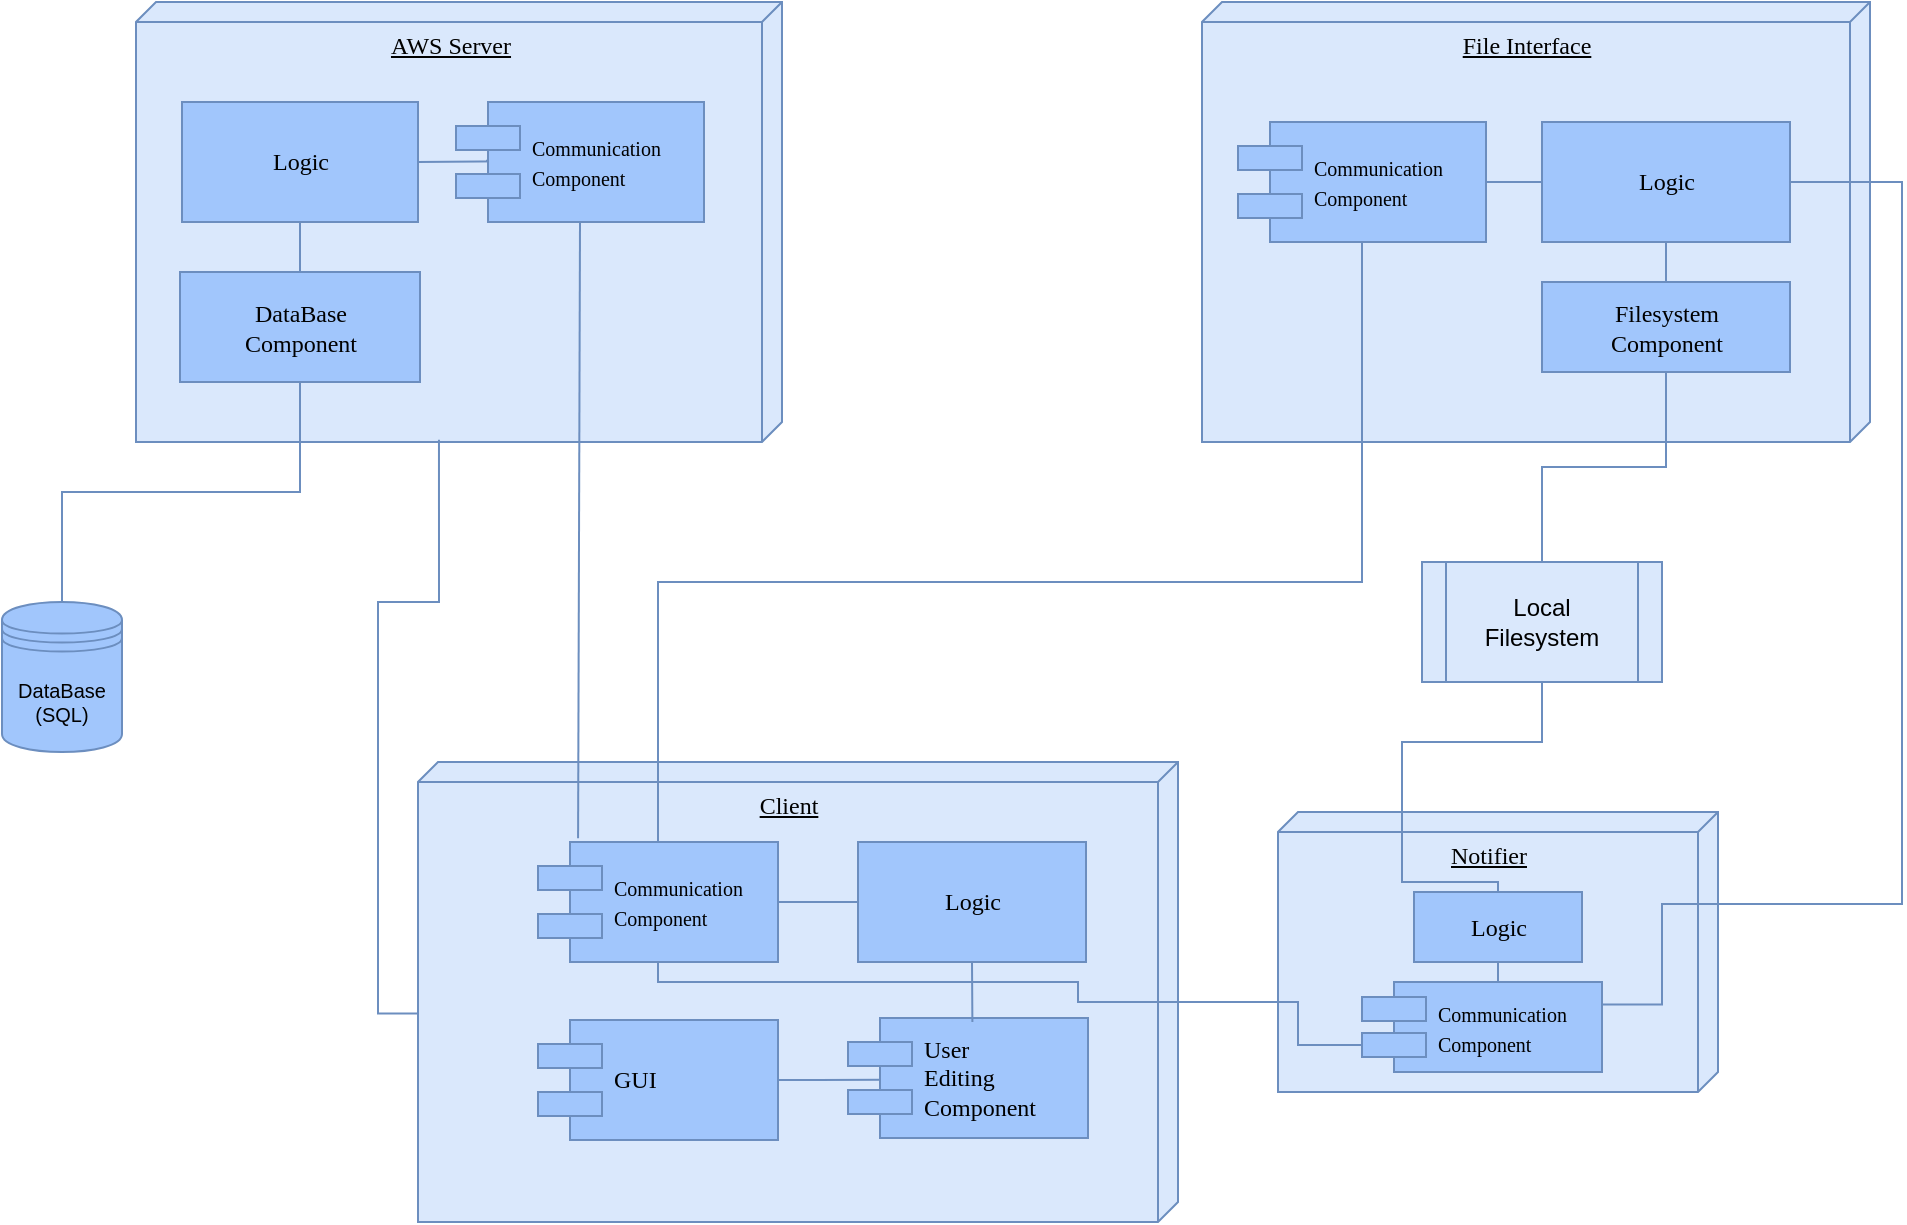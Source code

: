 <mxfile version="20.4.0" type="device"><diagram name="Page-1" id="5f0bae14-7c28-e335-631c-24af17079c00"><mxGraphModel dx="1156" dy="680" grid="1" gridSize="10" guides="1" tooltips="1" connect="1" arrows="1" fold="1" page="1" pageScale="1" pageWidth="1100" pageHeight="850" background="none" math="0" shadow="0"><root><mxCell id="0"/><mxCell id="1" parent="0"/><mxCell id="HKKm5dkyxGH1YyKjeUcj-19" value="Notifier" style="verticalAlign=top;align=center;spacingTop=8;spacingLeft=2;spacingRight=12;shape=cube;size=10;direction=south;fontStyle=4;html=1;rounded=0;shadow=0;comic=0;labelBackgroundColor=none;strokeWidth=1;fontFamily=Verdana;fontSize=12;enumerate=0;backgroundOutline=0;metaEdit=0;fixDash=0;snapToPoint=1;fillColor=#dae8fc;strokeColor=#6c8ebf;" parent="1" vertex="1"><mxGeometry x="678" y="475" width="220" height="140" as="geometry"/></mxCell><mxCell id="39150e848f15840c-1" value="AWS Server" style="verticalAlign=top;align=center;spacingTop=8;spacingLeft=2;spacingRight=12;shape=cube;size=10;direction=south;fontStyle=4;html=1;rounded=0;shadow=0;comic=0;labelBackgroundColor=none;strokeWidth=1;fontFamily=Verdana;fontSize=12;enumerate=0;backgroundOutline=0;metaEdit=0;fixDash=0;snapToPoint=1;fillColor=#dae8fc;strokeColor=#6c8ebf;" parent="1" vertex="1"><mxGeometry x="107" y="70" width="323" height="220" as="geometry"/></mxCell><mxCell id="39150e848f15840c-2" value="File Interface" style="verticalAlign=top;align=center;spacingTop=8;spacingLeft=2;spacingRight=12;shape=cube;size=10;direction=south;fontStyle=4;html=1;rounded=0;shadow=0;comic=0;labelBackgroundColor=none;strokeWidth=1;fontFamily=Verdana;fontSize=12;enumerate=0;backgroundOutline=0;metaEdit=0;fixDash=0;snapToPoint=1;fillColor=#dae8fc;strokeColor=#6c8ebf;" parent="1" vertex="1"><mxGeometry x="640" y="70" width="334" height="220" as="geometry"/></mxCell><mxCell id="rZCi52F1RS7Dgth_Ieh5-77" style="edgeStyle=orthogonalEdgeStyle;rounded=0;comic=0;orthogonalLoop=1;jettySize=auto;html=1;entryX=0.995;entryY=0.531;entryDx=0;entryDy=0;entryPerimeter=0;fontSize=10;startArrow=none;startFill=0;endArrow=none;endFill=0;exitX=0.547;exitY=1;exitDx=0;exitDy=0;exitPerimeter=0;fillColor=#dae8fc;strokeColor=#6c8ebf;" parent="1" source="39150e848f15840c-3" target="39150e848f15840c-1" edge="1"><mxGeometry relative="1" as="geometry"/></mxCell><mxCell id="39150e848f15840c-3" value="Client" style="verticalAlign=top;align=center;spacingTop=8;spacingLeft=2;spacingRight=12;shape=cube;size=10;direction=south;fontStyle=4;html=1;rounded=0;shadow=0;comic=0;labelBackgroundColor=none;strokeWidth=1;fontFamily=Verdana;fontSize=12;enumerate=0;backgroundOutline=0;metaEdit=0;fixDash=0;snapToPoint=1;fillColor=#dae8fc;strokeColor=#6c8ebf;" parent="1" vertex="1"><mxGeometry x="248" y="450" width="380" height="230" as="geometry"/></mxCell><mxCell id="rZCi52F1RS7Dgth_Ieh5-66" style="edgeStyle=orthogonalEdgeStyle;rounded=0;comic=0;orthogonalLoop=1;jettySize=auto;html=1;entryX=1;entryY=0.5;entryDx=0;entryDy=0;fontSize=10;startArrow=none;startFill=0;endArrow=none;endFill=0;exitX=0.121;exitY=0.489;exitDx=0;exitDy=0;fillColor=#dae8fc;strokeColor=#6c8ebf;exitPerimeter=0;" parent="1" source="39150e848f15840c-5" target="rZCi52F1RS7Dgth_Ieh5-12" edge="1"><mxGeometry relative="1" as="geometry"><Array as="points"><mxPoint x="329" y="149"/></Array></mxGeometry></mxCell><mxCell id="39150e848f15840c-5" value="&lt;font style=&quot;font-size: 10px;&quot;&gt;Communication&lt;br&gt;Component&lt;br&gt;&lt;/font&gt;" style="shape=component;align=left;spacingLeft=36;rounded=0;shadow=0;comic=0;labelBackgroundColor=none;strokeWidth=1;fontFamily=Verdana;fontSize=12;html=1;enumerate=0;backgroundOutline=0;metaEdit=0;fixDash=0;snapToPoint=1;fillColor=#A1C6FC;strokeColor=#6c8ebf;" parent="1" vertex="1"><mxGeometry x="267" y="120" width="124" height="60" as="geometry"/></mxCell><mxCell id="rZCi52F1RS7Dgth_Ieh5-72" style="edgeStyle=orthogonalEdgeStyle;rounded=1;comic=0;orthogonalLoop=1;jettySize=auto;html=1;entryX=0;entryY=0.5;entryDx=0;entryDy=0;fontSize=10;startArrow=none;startFill=0;endArrow=none;endFill=0;fillColor=#dae8fc;strokeColor=#6c8ebf;" parent="1" source="39150e848f15840c-7" target="rZCi52F1RS7Dgth_Ieh5-70" edge="1"><mxGeometry relative="1" as="geometry"/></mxCell><mxCell id="39150e848f15840c-7" value="&lt;span style=&quot;font-size: 10px;&quot;&gt;Communication&lt;/span&gt;&lt;br style=&quot;font-size: 10px;&quot;&gt;&lt;span style=&quot;font-size: 10px;&quot;&gt;Component&lt;/span&gt;" style="shape=component;align=left;spacingLeft=36;rounded=0;shadow=0;comic=0;labelBackgroundColor=none;strokeWidth=1;fontFamily=Verdana;fontSize=12;html=1;enumerate=0;backgroundOutline=0;metaEdit=0;fixDash=0;snapToPoint=1;fillColor=#A1C6FC;strokeColor=#6c8ebf;" parent="1" vertex="1"><mxGeometry x="658" y="130" width="124" height="60" as="geometry"/></mxCell><mxCell id="rZCi52F1RS7Dgth_Ieh5-71" style="edgeStyle=orthogonalEdgeStyle;rounded=0;comic=0;orthogonalLoop=1;jettySize=auto;html=1;entryX=0.5;entryY=1;entryDx=0;entryDy=0;fontSize=10;startArrow=none;startFill=0;endArrow=none;endFill=0;fillColor=#dae8fc;strokeColor=#6c8ebf;" parent="1" source="39150e848f15840c-8" target="rZCi52F1RS7Dgth_Ieh5-70" edge="1"><mxGeometry relative="1" as="geometry"/></mxCell><mxCell id="HKKm5dkyxGH1YyKjeUcj-3" style="edgeStyle=orthogonalEdgeStyle;rounded=0;orthogonalLoop=1;jettySize=auto;html=1;entryX=0.5;entryY=0;entryDx=0;entryDy=0;endArrow=none;endFill=0;strokeColor=#6c8ebf;fillColor=#dae8fc;" parent="1" source="39150e848f15840c-8" target="HKKm5dkyxGH1YyKjeUcj-17" edge="1"><mxGeometry relative="1" as="geometry"><mxPoint x="823.77" y="310" as="targetPoint"/></mxGeometry></mxCell><mxCell id="39150e848f15840c-8" value="Filesystem &lt;br&gt;Component" style="html=1;rounded=0;shadow=0;comic=0;labelBackgroundColor=none;strokeWidth=1;fontFamily=Verdana;fontSize=12;align=center;enumerate=0;backgroundOutline=0;metaEdit=0;fixDash=0;snapToPoint=1;fillColor=#A1C6FC;strokeColor=#6c8ebf;" parent="1" vertex="1"><mxGeometry x="810" y="210" width="124" height="45" as="geometry"/></mxCell><mxCell id="rZCi52F1RS7Dgth_Ieh5-81" style="edgeStyle=orthogonalEdgeStyle;rounded=0;comic=0;orthogonalLoop=1;jettySize=auto;html=1;entryX=0;entryY=0.5;entryDx=0;entryDy=0;fontSize=10;startArrow=none;startFill=0;endArrow=none;endFill=0;fillColor=#dae8fc;strokeColor=#6c8ebf;" parent="1" source="39150e848f15840c-10" target="rZCi52F1RS7Dgth_Ieh5-15" edge="1"><mxGeometry relative="1" as="geometry"><Array as="points"/></mxGeometry></mxCell><mxCell id="HKKm5dkyxGH1YyKjeUcj-27" style="edgeStyle=orthogonalEdgeStyle;rounded=0;orthogonalLoop=1;jettySize=auto;html=1;entryX=0;entryY=0.7;entryDx=0;entryDy=0;strokeColor=#6c8ebf;endArrow=none;endFill=0;fillColor=#dae8fc;" parent="1" source="39150e848f15840c-10" target="HKKm5dkyxGH1YyKjeUcj-24" edge="1"><mxGeometry relative="1" as="geometry"><Array as="points"><mxPoint x="368" y="560"/><mxPoint x="578" y="560"/><mxPoint x="578" y="570"/><mxPoint x="688" y="570"/><mxPoint x="688" y="592"/></Array></mxGeometry></mxCell><mxCell id="39150e848f15840c-10" value="&lt;span style=&quot;font-size: 10px;&quot;&gt;Communication&lt;/span&gt;&lt;br style=&quot;font-size: 10px;&quot;&gt;&lt;span style=&quot;font-size: 10px;&quot;&gt;Component&lt;/span&gt;" style="shape=component;align=left;spacingLeft=36;rounded=0;shadow=0;comic=0;labelBackgroundColor=none;strokeWidth=1;fontFamily=Verdana;fontSize=12;html=1;enumerate=0;backgroundOutline=0;metaEdit=0;fixDash=0;snapToPoint=1;fillColor=#A1C6FC;strokeColor=#6c8ebf;" parent="1" vertex="1"><mxGeometry x="308" y="490" width="120" height="60" as="geometry"/></mxCell><mxCell id="39150e848f15840c-11" style="edgeStyle=none;rounded=0;html=1;labelBackgroundColor=none;startArrow=none;startFill=0;startSize=8;endArrow=none;endFill=0;endSize=16;fontFamily=Verdana;fontSize=12;entryX=0.5;entryY=1;entryDx=0;entryDy=0;comic=0;enumerate=0;backgroundOutline=0;metaEdit=0;fixDash=0;snapToPoint=1;exitX=0.167;exitY=-0.031;exitDx=0;exitDy=0;fillColor=#dae8fc;strokeColor=#6c8ebf;exitPerimeter=0;" parent="1" source="39150e848f15840c-10" target="39150e848f15840c-5" edge="1"><mxGeometry relative="1" as="geometry"><mxPoint x="357.414" y="248.925" as="targetPoint"/><Array as="points"/></mxGeometry></mxCell><mxCell id="HKKm5dkyxGH1YyKjeUcj-1" style="edgeStyle=orthogonalEdgeStyle;rounded=0;orthogonalLoop=1;jettySize=auto;html=1;entryX=0.141;entryY=0.514;entryDx=0;entryDy=0;entryPerimeter=0;endArrow=none;endFill=0;fillColor=#dae8fc;strokeColor=#6c8ebf;" parent="1" source="rZCi52F1RS7Dgth_Ieh5-1" target="rZCi52F1RS7Dgth_Ieh5-3" edge="1"><mxGeometry relative="1" as="geometry"/></mxCell><mxCell id="rZCi52F1RS7Dgth_Ieh5-1" value="GUI" style="shape=component;align=left;spacingLeft=36;rounded=0;shadow=0;comic=0;labelBackgroundColor=none;strokeWidth=1;fontFamily=Verdana;fontSize=12;html=1;enumerate=0;backgroundOutline=0;metaEdit=0;fixDash=0;snapToPoint=1;fillColor=#A1C6FC;strokeColor=#6c8ebf;" parent="1" vertex="1"><mxGeometry x="308" y="579" width="120" height="60" as="geometry"/></mxCell><mxCell id="rZCi52F1RS7Dgth_Ieh5-3" value="&lt;font style=&quot;font-size: 12px;&quot;&gt;User&lt;br&gt;Editing&lt;br&gt;Component&lt;/font&gt;" style="shape=component;align=left;spacingLeft=36;rounded=0;shadow=0;comic=0;labelBackgroundColor=none;strokeWidth=1;fontFamily=Verdana;fontSize=12;html=1;enumerate=0;backgroundOutline=0;metaEdit=0;fixDash=0;snapToPoint=1;fillColor=#A1C6FC;strokeColor=#6c8ebf;" parent="1" vertex="1"><mxGeometry x="463" y="578" width="120" height="60" as="geometry"/></mxCell><mxCell id="rZCi52F1RS7Dgth_Ieh5-7" style="edgeStyle=none;rounded=0;html=1;labelBackgroundColor=none;startArrow=none;startFill=0;startSize=8;endArrow=none;endFill=0;endSize=16;fontFamily=Verdana;fontSize=12;exitX=0.5;exitY=0;exitDx=0;exitDy=0;entryX=0.5;entryY=1;entryDx=0;entryDy=0;comic=0;enumerate=0;backgroundOutline=0;metaEdit=0;fixDash=0;snapToPoint=1;fillColor=#dae8fc;strokeColor=#6c8ebf;" parent="1" source="39150e848f15840c-10" target="39150e848f15840c-7" edge="1"><mxGeometry relative="1" as="geometry"><mxPoint x="600.86" y="450.21" as="sourcePoint"/><mxPoint x="713.635" y="237.17" as="targetPoint"/><Array as="points"><mxPoint x="368" y="360"/><mxPoint x="720" y="360"/></Array></mxGeometry></mxCell><mxCell id="rZCi52F1RS7Dgth_Ieh5-78" style="edgeStyle=orthogonalEdgeStyle;rounded=0;comic=0;orthogonalLoop=1;jettySize=auto;html=1;entryX=0.5;entryY=0;entryDx=0;entryDy=0;fontSize=10;startArrow=none;startFill=0;endArrow=none;endFill=0;fillColor=#dae8fc;strokeColor=#6c8ebf;exitX=0.5;exitY=1;exitDx=0;exitDy=0;" parent="1" source="naMTpbB8H9xdrdKk1ZoW-1" target="rZCi52F1RS7Dgth_Ieh5-75" edge="1"><mxGeometry relative="1" as="geometry"><mxPoint x="120" y="330" as="sourcePoint"/></mxGeometry></mxCell><mxCell id="naMTpbB8H9xdrdKk1ZoW-2" style="edgeStyle=orthogonalEdgeStyle;rounded=0;orthogonalLoop=1;jettySize=auto;html=1;entryX=0.5;entryY=0;entryDx=0;entryDy=0;fillColor=#dae8fc;strokeColor=#6c8ebf;endArrow=none;endFill=0;shadow=0;sketch=0;" edge="1" parent="1" source="rZCi52F1RS7Dgth_Ieh5-12" target="naMTpbB8H9xdrdKk1ZoW-1"><mxGeometry relative="1" as="geometry"/></mxCell><mxCell id="rZCi52F1RS7Dgth_Ieh5-12" value="Logic" style="html=1;rounded=0;shadow=0;comic=0;labelBackgroundColor=none;strokeWidth=1;fontFamily=Verdana;fontSize=12;align=center;enumerate=0;backgroundOutline=0;metaEdit=0;fixDash=0;snapToPoint=1;fillColor=#A1C6FC;strokeColor=#6c8ebf;" parent="1" vertex="1"><mxGeometry x="130" y="120" width="118" height="60" as="geometry"/></mxCell><mxCell id="rZCi52F1RS7Dgth_Ieh5-17" style="edgeStyle=orthogonalEdgeStyle;rounded=0;orthogonalLoop=1;jettySize=auto;html=1;entryX=0.518;entryY=-0.006;entryDx=0;entryDy=0;startArrow=none;startFill=0;endArrow=none;endFill=0;comic=0;enumerate=0;backgroundOutline=0;metaEdit=0;fixDash=0;snapToPoint=1;entryPerimeter=0;fillColor=#dae8fc;strokeColor=#6c8ebf;" parent="1" source="rZCi52F1RS7Dgth_Ieh5-15" target="rZCi52F1RS7Dgth_Ieh5-3" edge="1"><mxGeometry relative="1" as="geometry"><Array as="points"><mxPoint x="525" y="580"/></Array></mxGeometry></mxCell><mxCell id="rZCi52F1RS7Dgth_Ieh5-15" value="Logic" style="html=1;rounded=0;shadow=0;comic=0;labelBackgroundColor=none;strokeWidth=1;fontFamily=Verdana;fontSize=12;align=center;enumerate=0;backgroundOutline=0;metaEdit=0;fixDash=0;snapToPoint=1;fillColor=#A1C6FC;strokeColor=#6c8ebf;" parent="1" vertex="1"><mxGeometry x="468" y="490" width="114" height="60" as="geometry"/></mxCell><mxCell id="rZCi52F1RS7Dgth_Ieh5-70" value="Logic" style="html=1;rounded=0;shadow=0;comic=0;labelBackgroundColor=none;strokeWidth=1;fontFamily=Verdana;fontSize=12;align=center;enumerate=0;backgroundOutline=0;metaEdit=0;fixDash=0;snapToPoint=1;fillColor=#A1C6FC;strokeColor=#6c8ebf;" parent="1" vertex="1"><mxGeometry x="810" y="130" width="124" height="60" as="geometry"/></mxCell><mxCell id="rZCi52F1RS7Dgth_Ieh5-75" value="DataBase&lt;br&gt;(SQL)" style="shape=datastore;whiteSpace=wrap;html=1;fontSize=10;fillColor=#A1C6FC;strokeColor=#6c8ebf;" parent="1" vertex="1"><mxGeometry x="40" y="370" width="60" height="75" as="geometry"/></mxCell><mxCell id="HKKm5dkyxGH1YyKjeUcj-17" value="&lt;span style=&quot;&quot;&gt;Local&lt;/span&gt;&lt;br style=&quot;&quot;&gt;&lt;span style=&quot;&quot;&gt;Filesystem&lt;/span&gt;" style="shape=process;whiteSpace=wrap;html=1;backgroundOutline=1;fillColor=#dae8fc;strokeColor=#6c8ebf;" parent="1" vertex="1"><mxGeometry x="750" y="350" width="120" height="60" as="geometry"/></mxCell><mxCell id="HKKm5dkyxGH1YyKjeUcj-20" style="edgeStyle=orthogonalEdgeStyle;rounded=0;orthogonalLoop=1;jettySize=auto;html=1;entryX=0.5;entryY=1;entryDx=0;entryDy=0;strokeColor=#6c8ebf;endArrow=none;endFill=0;fillColor=#dae8fc;exitX=0.5;exitY=0;exitDx=0;exitDy=0;" parent="1" source="HKKm5dkyxGH1YyKjeUcj-22" target="HKKm5dkyxGH1YyKjeUcj-17" edge="1"><mxGeometry relative="1" as="geometry"><Array as="points"><mxPoint x="788" y="510"/><mxPoint x="740" y="510"/><mxPoint x="740" y="440"/><mxPoint x="810" y="440"/></Array></mxGeometry></mxCell><mxCell id="HKKm5dkyxGH1YyKjeUcj-21" style="edgeStyle=orthogonalEdgeStyle;rounded=0;orthogonalLoop=1;jettySize=auto;html=1;entryX=1;entryY=0.5;entryDx=0;entryDy=0;strokeColor=#6c8ebf;endArrow=none;endFill=0;exitX=1;exitY=0.25;exitDx=0;exitDy=0;fillColor=#dae8fc;" parent="1" source="HKKm5dkyxGH1YyKjeUcj-24" target="rZCi52F1RS7Dgth_Ieh5-70" edge="1"><mxGeometry relative="1" as="geometry"><Array as="points"><mxPoint x="870" y="571"/><mxPoint x="870" y="521"/><mxPoint x="990" y="521"/><mxPoint x="990" y="160"/></Array></mxGeometry></mxCell><mxCell id="HKKm5dkyxGH1YyKjeUcj-26" style="edgeStyle=orthogonalEdgeStyle;rounded=0;orthogonalLoop=1;jettySize=auto;html=1;entryX=0.5;entryY=0;entryDx=0;entryDy=0;strokeColor=#6c8ebf;endArrow=none;endFill=0;fillColor=#dae8fc;" parent="1" source="HKKm5dkyxGH1YyKjeUcj-22" target="HKKm5dkyxGH1YyKjeUcj-24" edge="1"><mxGeometry relative="1" as="geometry"/></mxCell><mxCell id="HKKm5dkyxGH1YyKjeUcj-22" value="Logic" style="html=1;rounded=0;shadow=0;comic=0;labelBackgroundColor=none;strokeWidth=1;fontFamily=Verdana;fontSize=12;align=center;enumerate=0;backgroundOutline=0;metaEdit=0;fixDash=0;snapToPoint=1;fillColor=#A1C6FC;strokeColor=#6c8ebf;" parent="1" vertex="1"><mxGeometry x="746" y="515" width="84" height="35" as="geometry"/></mxCell><mxCell id="HKKm5dkyxGH1YyKjeUcj-24" value="&lt;span style=&quot;font-size: 10px;&quot;&gt;Communication&lt;/span&gt;&lt;br style=&quot;font-size: 10px;&quot;&gt;&lt;span style=&quot;font-size: 10px;&quot;&gt;Component&lt;/span&gt;" style="shape=component;align=left;spacingLeft=36;rounded=0;shadow=0;comic=0;labelBackgroundColor=none;strokeWidth=1;fontFamily=Verdana;fontSize=12;html=1;enumerate=0;backgroundOutline=0;metaEdit=0;fixDash=0;snapToPoint=1;fillColor=#A1C6FC;strokeColor=#6c8ebf;" parent="1" vertex="1"><mxGeometry x="720" y="560" width="120" height="45" as="geometry"/></mxCell><mxCell id="naMTpbB8H9xdrdKk1ZoW-1" value="DataBase&lt;br&gt;Component" style="html=1;rounded=0;shadow=0;comic=0;labelBackgroundColor=none;strokeWidth=1;fontFamily=Verdana;fontSize=12;align=center;enumerate=0;backgroundOutline=0;metaEdit=0;fixDash=0;snapToPoint=1;fillColor=#A1C6FC;strokeColor=#6c8ebf;" vertex="1" parent="1"><mxGeometry x="129" y="205" width="120" height="55" as="geometry"/></mxCell></root></mxGraphModel></diagram></mxfile>